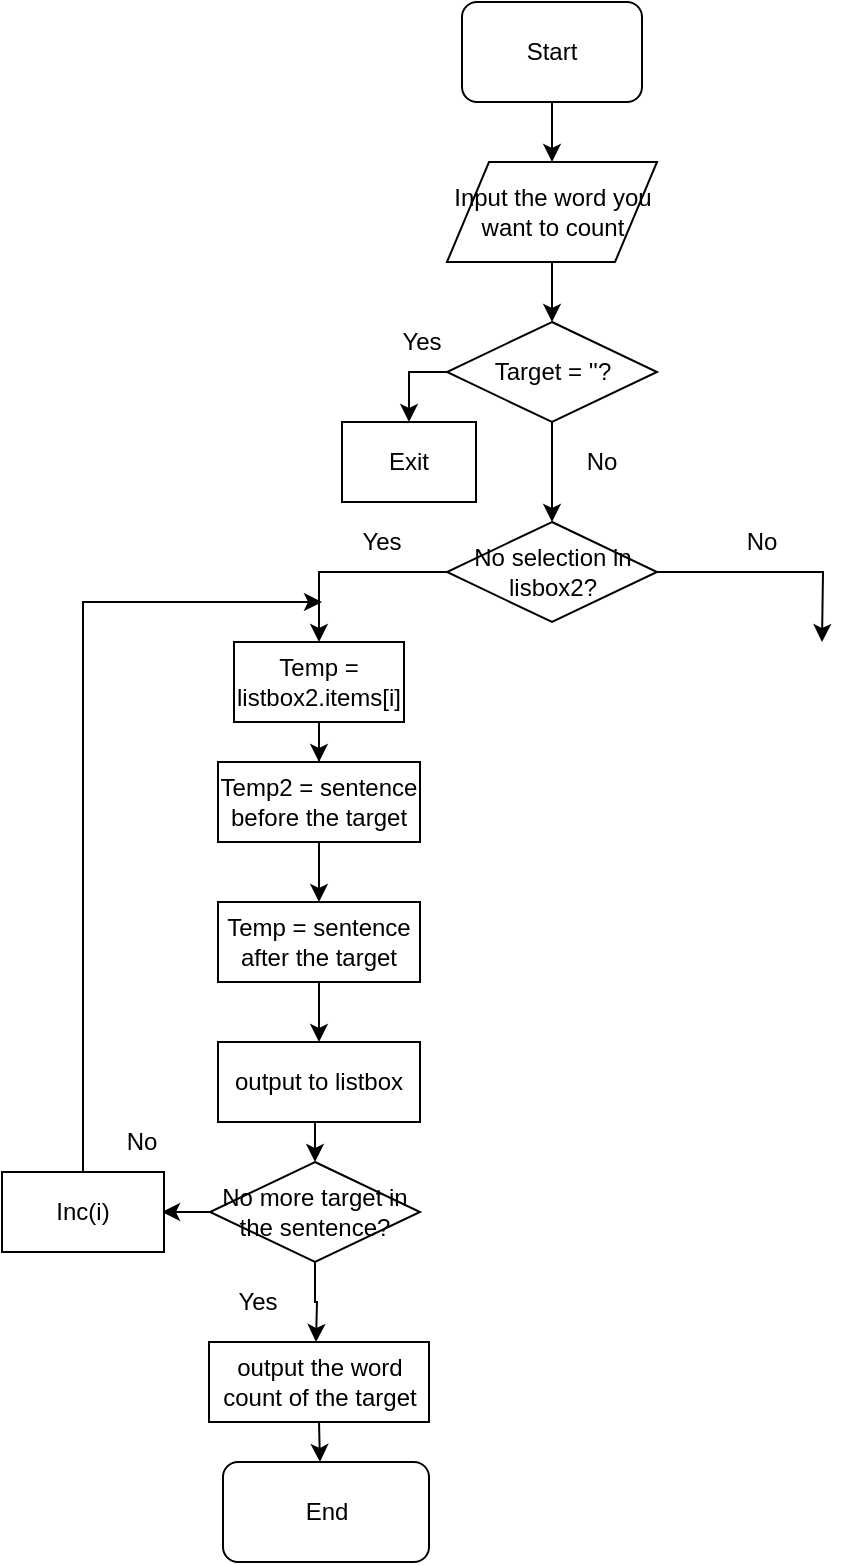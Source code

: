 <mxfile version="11.2.2" type="device" pages="1"><diagram id="2ptzA35YIrlZLVr8zkRv" name="Page-1"><mxGraphModel dx="1244" dy="471" grid="1" gridSize="10" guides="1" tooltips="1" connect="1" arrows="1" fold="1" page="1" pageScale="1" pageWidth="827" pageHeight="1169" math="0" shadow="0"><root><mxCell id="0"/><mxCell id="1" parent="0"/><mxCell id="TMxlUI5J3_nNsT_i3HjN-2" style="edgeStyle=orthogonalEdgeStyle;rounded=0;orthogonalLoop=1;jettySize=auto;html=1;exitX=0.5;exitY=1;exitDx=0;exitDy=0;" edge="1" parent="1" source="TMxlUI5J3_nNsT_i3HjN-1"><mxGeometry relative="1" as="geometry"><mxPoint x="215" y="100" as="targetPoint"/></mxGeometry></mxCell><mxCell id="TMxlUI5J3_nNsT_i3HjN-1" value="Start" style="rounded=1;whiteSpace=wrap;html=1;" vertex="1" parent="1"><mxGeometry x="170" y="20" width="90" height="50" as="geometry"/></mxCell><mxCell id="TMxlUI5J3_nNsT_i3HjN-7" value="" style="edgeStyle=orthogonalEdgeStyle;rounded=0;orthogonalLoop=1;jettySize=auto;html=1;" edge="1" parent="1" source="TMxlUI5J3_nNsT_i3HjN-3" target="TMxlUI5J3_nNsT_i3HjN-6"><mxGeometry relative="1" as="geometry"/></mxCell><mxCell id="TMxlUI5J3_nNsT_i3HjN-3" value="Input the word you want to count" style="shape=parallelogram;perimeter=parallelogramPerimeter;whiteSpace=wrap;html=1;" vertex="1" parent="1"><mxGeometry x="162.5" y="100" width="105" height="50" as="geometry"/></mxCell><mxCell id="TMxlUI5J3_nNsT_i3HjN-10" style="edgeStyle=orthogonalEdgeStyle;rounded=0;orthogonalLoop=1;jettySize=auto;html=1;exitX=0;exitY=0.5;exitDx=0;exitDy=0;entryX=0.5;entryY=0;entryDx=0;entryDy=0;" edge="1" parent="1" source="TMxlUI5J3_nNsT_i3HjN-6" target="TMxlUI5J3_nNsT_i3HjN-17"><mxGeometry relative="1" as="geometry"><mxPoint x="140" y="230" as="targetPoint"/></mxGeometry></mxCell><mxCell id="TMxlUI5J3_nNsT_i3HjN-16" style="edgeStyle=orthogonalEdgeStyle;rounded=0;orthogonalLoop=1;jettySize=auto;html=1;exitX=0.5;exitY=1;exitDx=0;exitDy=0;entryX=0.5;entryY=0;entryDx=0;entryDy=0;" edge="1" parent="1" source="TMxlUI5J3_nNsT_i3HjN-6" target="TMxlUI5J3_nNsT_i3HjN-18"><mxGeometry relative="1" as="geometry"><mxPoint x="215" y="280" as="targetPoint"/></mxGeometry></mxCell><mxCell id="TMxlUI5J3_nNsT_i3HjN-6" value="Target = ''?" style="rhombus;whiteSpace=wrap;html=1;fontFamily=Helvetica;fontSize=12;fontColor=#000000;align=center;strokeColor=#000000;fillColor=#ffffff;" vertex="1" parent="1"><mxGeometry x="162.5" y="180" width="105" height="50" as="geometry"/></mxCell><mxCell id="TMxlUI5J3_nNsT_i3HjN-11" value="Yes" style="text;html=1;strokeColor=none;fillColor=none;align=center;verticalAlign=middle;whiteSpace=wrap;rounded=0;" vertex="1" parent="1"><mxGeometry x="130" y="180" width="40" height="20" as="geometry"/></mxCell><mxCell id="TMxlUI5J3_nNsT_i3HjN-12" value="No" style="text;html=1;strokeColor=none;fillColor=none;align=center;verticalAlign=middle;whiteSpace=wrap;rounded=0;" vertex="1" parent="1"><mxGeometry x="220" y="240" width="40" height="20" as="geometry"/></mxCell><mxCell id="TMxlUI5J3_nNsT_i3HjN-17" value="Exit" style="rounded=0;whiteSpace=wrap;html=1;" vertex="1" parent="1"><mxGeometry x="110" y="230" width="67" height="40" as="geometry"/></mxCell><mxCell id="TMxlUI5J3_nNsT_i3HjN-19" style="edgeStyle=orthogonalEdgeStyle;rounded=0;orthogonalLoop=1;jettySize=auto;html=1;exitX=0;exitY=0.5;exitDx=0;exitDy=0;entryX=0.5;entryY=0;entryDx=0;entryDy=0;" edge="1" parent="1" source="TMxlUI5J3_nNsT_i3HjN-18" target="TMxlUI5J3_nNsT_i3HjN-23"><mxGeometry relative="1" as="geometry"><mxPoint x="90" y="340" as="targetPoint"/></mxGeometry></mxCell><mxCell id="TMxlUI5J3_nNsT_i3HjN-20" style="edgeStyle=orthogonalEdgeStyle;rounded=0;orthogonalLoop=1;jettySize=auto;html=1;exitX=1;exitY=0.5;exitDx=0;exitDy=0;" edge="1" parent="1" source="TMxlUI5J3_nNsT_i3HjN-18"><mxGeometry relative="1" as="geometry"><mxPoint x="350" y="340" as="targetPoint"/></mxGeometry></mxCell><mxCell id="TMxlUI5J3_nNsT_i3HjN-18" value="No selection in lisbox2?" style="rhombus;whiteSpace=wrap;html=1;fontFamily=Helvetica;fontSize=12;fontColor=#000000;align=center;strokeColor=#000000;fillColor=#ffffff;" vertex="1" parent="1"><mxGeometry x="162.5" y="280" width="105" height="50" as="geometry"/></mxCell><mxCell id="TMxlUI5J3_nNsT_i3HjN-21" value="Yes" style="text;html=1;strokeColor=none;fillColor=none;align=center;verticalAlign=middle;whiteSpace=wrap;rounded=0;" vertex="1" parent="1"><mxGeometry x="48" y="660" width="40" height="20" as="geometry"/></mxCell><mxCell id="TMxlUI5J3_nNsT_i3HjN-22" value="No" style="text;html=1;strokeColor=none;fillColor=none;align=center;verticalAlign=middle;whiteSpace=wrap;rounded=0;" vertex="1" parent="1"><mxGeometry x="300" y="280" width="40" height="20" as="geometry"/></mxCell><mxCell id="TMxlUI5J3_nNsT_i3HjN-27" value="" style="edgeStyle=orthogonalEdgeStyle;rounded=0;orthogonalLoop=1;jettySize=auto;html=1;" edge="1" parent="1" source="TMxlUI5J3_nNsT_i3HjN-23" target="TMxlUI5J3_nNsT_i3HjN-26"><mxGeometry relative="1" as="geometry"/></mxCell><mxCell id="TMxlUI5J3_nNsT_i3HjN-23" value="Temp = listbox2.items[i]" style="rounded=0;whiteSpace=wrap;html=1;" vertex="1" parent="1"><mxGeometry x="56" y="340" width="85" height="40" as="geometry"/></mxCell><mxCell id="TMxlUI5J3_nNsT_i3HjN-30" style="edgeStyle=orthogonalEdgeStyle;rounded=0;orthogonalLoop=1;jettySize=auto;html=1;exitX=0.5;exitY=1;exitDx=0;exitDy=0;entryX=0.5;entryY=0;entryDx=0;entryDy=0;" edge="1" parent="1" source="TMxlUI5J3_nNsT_i3HjN-26" target="TMxlUI5J3_nNsT_i3HjN-31"><mxGeometry relative="1" as="geometry"><mxPoint x="99" y="470" as="targetPoint"/></mxGeometry></mxCell><mxCell id="TMxlUI5J3_nNsT_i3HjN-26" value="Temp2 = sentence before the target" style="rounded=0;whiteSpace=wrap;html=1;" vertex="1" parent="1"><mxGeometry x="48" y="400" width="101" height="40" as="geometry"/></mxCell><mxCell id="TMxlUI5J3_nNsT_i3HjN-32" style="edgeStyle=orthogonalEdgeStyle;rounded=0;orthogonalLoop=1;jettySize=auto;html=1;exitX=0.5;exitY=1;exitDx=0;exitDy=0;entryX=0.5;entryY=0;entryDx=0;entryDy=0;" edge="1" parent="1" source="TMxlUI5J3_nNsT_i3HjN-31" target="TMxlUI5J3_nNsT_i3HjN-33"><mxGeometry relative="1" as="geometry"><mxPoint x="99" y="540" as="targetPoint"/></mxGeometry></mxCell><mxCell id="TMxlUI5J3_nNsT_i3HjN-31" value="Temp = sentence after the target" style="rounded=0;whiteSpace=wrap;html=1;" vertex="1" parent="1"><mxGeometry x="48" y="470" width="101" height="40" as="geometry"/></mxCell><mxCell id="TMxlUI5J3_nNsT_i3HjN-34" style="edgeStyle=orthogonalEdgeStyle;rounded=0;orthogonalLoop=1;jettySize=auto;html=1;exitX=0.5;exitY=1;exitDx=0;exitDy=0;entryX=0.5;entryY=0;entryDx=0;entryDy=0;" edge="1" parent="1" source="TMxlUI5J3_nNsT_i3HjN-33" target="TMxlUI5J3_nNsT_i3HjN-35"><mxGeometry relative="1" as="geometry"><mxPoint x="99" y="600" as="targetPoint"/></mxGeometry></mxCell><mxCell id="TMxlUI5J3_nNsT_i3HjN-33" value="output to listbox" style="rounded=0;whiteSpace=wrap;html=1;" vertex="1" parent="1"><mxGeometry x="48" y="540" width="101" height="40" as="geometry"/></mxCell><mxCell id="TMxlUI5J3_nNsT_i3HjN-36" style="edgeStyle=orthogonalEdgeStyle;rounded=0;orthogonalLoop=1;jettySize=auto;html=1;exitX=0.5;exitY=1;exitDx=0;exitDy=0;" edge="1" parent="1" source="TMxlUI5J3_nNsT_i3HjN-35"><mxGeometry relative="1" as="geometry"><mxPoint x="97" y="690" as="targetPoint"/></mxGeometry></mxCell><mxCell id="TMxlUI5J3_nNsT_i3HjN-40" style="edgeStyle=orthogonalEdgeStyle;rounded=0;orthogonalLoop=1;jettySize=auto;html=1;exitX=0;exitY=0.5;exitDx=0;exitDy=0;" edge="1" parent="1" source="TMxlUI5J3_nNsT_i3HjN-35"><mxGeometry relative="1" as="geometry"><mxPoint x="20" y="625" as="targetPoint"/></mxGeometry></mxCell><mxCell id="TMxlUI5J3_nNsT_i3HjN-35" value="No more target in the sentence?" style="rhombus;whiteSpace=wrap;html=1;fontFamily=Helvetica;fontSize=12;fontColor=#000000;align=center;strokeColor=#000000;fillColor=#ffffff;" vertex="1" parent="1"><mxGeometry x="44" y="600" width="105" height="50" as="geometry"/></mxCell><mxCell id="TMxlUI5J3_nNsT_i3HjN-38" value="Yes" style="text;html=1;strokeColor=none;fillColor=none;align=center;verticalAlign=middle;whiteSpace=wrap;rounded=0;" vertex="1" parent="1"><mxGeometry x="110" y="280" width="40" height="20" as="geometry"/></mxCell><mxCell id="TMxlUI5J3_nNsT_i3HjN-42" style="edgeStyle=orthogonalEdgeStyle;rounded=0;orthogonalLoop=1;jettySize=auto;html=1;exitX=0.5;exitY=0;exitDx=0;exitDy=0;" edge="1" parent="1" source="TMxlUI5J3_nNsT_i3HjN-41"><mxGeometry relative="1" as="geometry"><mxPoint x="100" y="320" as="targetPoint"/><Array as="points"><mxPoint x="-19" y="320"/></Array></mxGeometry></mxCell><mxCell id="TMxlUI5J3_nNsT_i3HjN-41" value="Inc(i)" style="rounded=0;whiteSpace=wrap;html=1;" vertex="1" parent="1"><mxGeometry x="-60" y="605" width="81" height="40" as="geometry"/></mxCell><mxCell id="TMxlUI5J3_nNsT_i3HjN-43" value="No" style="text;html=1;strokeColor=none;fillColor=none;align=center;verticalAlign=middle;whiteSpace=wrap;rounded=0;" vertex="1" parent="1"><mxGeometry x="-10" y="580" width="40" height="20" as="geometry"/></mxCell><mxCell id="TMxlUI5J3_nNsT_i3HjN-50" style="edgeStyle=orthogonalEdgeStyle;rounded=0;orthogonalLoop=1;jettySize=auto;html=1;exitX=0.5;exitY=1;exitDx=0;exitDy=0;" edge="1" parent="1" source="TMxlUI5J3_nNsT_i3HjN-44"><mxGeometry relative="1" as="geometry"><mxPoint x="99" y="750" as="targetPoint"/></mxGeometry></mxCell><mxCell id="TMxlUI5J3_nNsT_i3HjN-44" value="output the word count of the target" style="rounded=0;whiteSpace=wrap;html=1;" vertex="1" parent="1"><mxGeometry x="43.5" y="690" width="110" height="40" as="geometry"/></mxCell><mxCell id="TMxlUI5J3_nNsT_i3HjN-52" value="End" style="rounded=1;whiteSpace=wrap;html=1;" vertex="1" parent="1"><mxGeometry x="50.5" y="750" width="103" height="50" as="geometry"/></mxCell></root></mxGraphModel></diagram></mxfile>